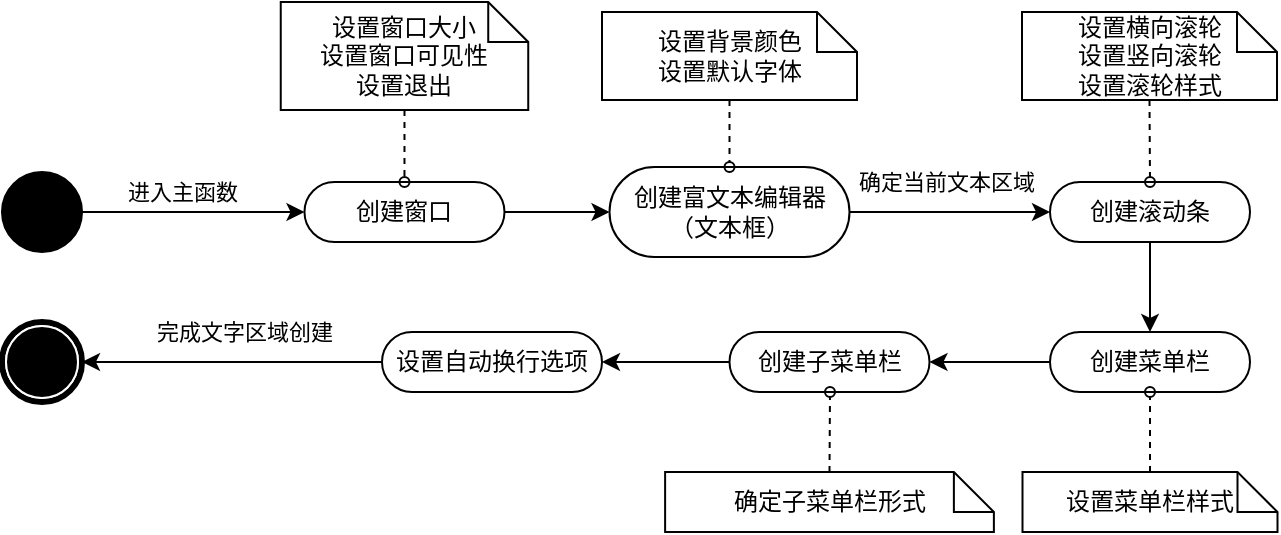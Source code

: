 <mxfile version="21.7.5" type="device">
  <diagram name="Page-1" id="58cdce13-f638-feb5-8d6f-7d28b1aa9fa0">
    <mxGraphModel dx="1195" dy="588" grid="1" gridSize="10" guides="1" tooltips="1" connect="1" arrows="1" fold="1" page="1" pageScale="1" pageWidth="1100" pageHeight="850" background="none" math="0" shadow="0">
      <root>
        <mxCell id="0" />
        <mxCell id="1" parent="0" />
        <mxCell id="6K78RNccK_dpXYwtGaOm-43" style="edgeStyle=orthogonalEdgeStyle;rounded=0;orthogonalLoop=1;jettySize=auto;html=1;entryX=0;entryY=0.5;entryDx=0;entryDy=0;" edge="1" parent="1" source="6K78RNccK_dpXYwtGaOm-3" target="6K78RNccK_dpXYwtGaOm-7">
          <mxGeometry relative="1" as="geometry" />
        </mxCell>
        <mxCell id="6K78RNccK_dpXYwtGaOm-44" value="进入主函数" style="edgeLabel;html=1;align=center;verticalAlign=middle;resizable=0;points=[];" vertex="1" connectable="0" parent="6K78RNccK_dpXYwtGaOm-43">
          <mxGeometry x="-0.089" y="-4" relative="1" as="geometry">
            <mxPoint x="-1" y="-14" as="offset" />
          </mxGeometry>
        </mxCell>
        <mxCell id="6K78RNccK_dpXYwtGaOm-3" value="" style="ellipse;whiteSpace=wrap;html=1;rounded=0;shadow=0;comic=0;labelBackgroundColor=none;strokeWidth=1;fillColor=#000000;fontFamily=Verdana;fontSize=12;align=center;" vertex="1" parent="1">
          <mxGeometry x="80" y="190" width="40" height="40" as="geometry" />
        </mxCell>
        <mxCell id="6K78RNccK_dpXYwtGaOm-29" style="edgeStyle=orthogonalEdgeStyle;rounded=0;orthogonalLoop=1;jettySize=auto;html=1;entryX=0.5;entryY=0;entryDx=0;entryDy=0;" edge="1" parent="1" source="6K78RNccK_dpXYwtGaOm-4" target="6K78RNccK_dpXYwtGaOm-5">
          <mxGeometry relative="1" as="geometry" />
        </mxCell>
        <mxCell id="6K78RNccK_dpXYwtGaOm-4" value="创建滚动条" style="rounded=1;whiteSpace=wrap;html=1;shadow=0;comic=0;labelBackgroundColor=none;strokeWidth=1;fontFamily=Verdana;fontSize=12;align=center;arcSize=50;" vertex="1" parent="1">
          <mxGeometry x="604" y="195" width="100" height="30" as="geometry" />
        </mxCell>
        <mxCell id="6K78RNccK_dpXYwtGaOm-33" style="edgeStyle=orthogonalEdgeStyle;rounded=0;orthogonalLoop=1;jettySize=auto;html=1;entryX=1;entryY=0.5;entryDx=0;entryDy=0;" edge="1" parent="1" source="6K78RNccK_dpXYwtGaOm-5" target="6K78RNccK_dpXYwtGaOm-32">
          <mxGeometry relative="1" as="geometry" />
        </mxCell>
        <mxCell id="6K78RNccK_dpXYwtGaOm-5" value="创建菜单栏" style="rounded=1;whiteSpace=wrap;html=1;shadow=0;comic=0;labelBackgroundColor=none;strokeWidth=1;fontFamily=Verdana;fontSize=12;align=center;arcSize=50;" vertex="1" parent="1">
          <mxGeometry x="604" y="270" width="100" height="30" as="geometry" />
        </mxCell>
        <mxCell id="6K78RNccK_dpXYwtGaOm-26" style="edgeStyle=orthogonalEdgeStyle;rounded=0;orthogonalLoop=1;jettySize=auto;html=1;entryX=0;entryY=0.5;entryDx=0;entryDy=0;" edge="1" parent="1" source="6K78RNccK_dpXYwtGaOm-6" target="6K78RNccK_dpXYwtGaOm-4">
          <mxGeometry relative="1" as="geometry" />
        </mxCell>
        <mxCell id="6K78RNccK_dpXYwtGaOm-49" value="确定当前文本区域" style="edgeLabel;html=1;align=center;verticalAlign=middle;resizable=0;points=[];" vertex="1" connectable="0" parent="6K78RNccK_dpXYwtGaOm-26">
          <mxGeometry x="-0.053" relative="1" as="geometry">
            <mxPoint y="-15" as="offset" />
          </mxGeometry>
        </mxCell>
        <mxCell id="6K78RNccK_dpXYwtGaOm-6" value="创建富文本编辑器（文本框）" style="rounded=1;whiteSpace=wrap;html=1;shadow=0;comic=0;labelBackgroundColor=none;strokeWidth=1;fontFamily=Verdana;fontSize=12;align=center;arcSize=50;" vertex="1" parent="1">
          <mxGeometry x="383.75" y="187.5" width="120" height="45" as="geometry" />
        </mxCell>
        <mxCell id="6K78RNccK_dpXYwtGaOm-13" style="edgeStyle=orthogonalEdgeStyle;rounded=0;orthogonalLoop=1;jettySize=auto;html=1;entryX=0;entryY=0.5;entryDx=0;entryDy=0;" edge="1" parent="1" source="6K78RNccK_dpXYwtGaOm-7" target="6K78RNccK_dpXYwtGaOm-6">
          <mxGeometry relative="1" as="geometry" />
        </mxCell>
        <mxCell id="6K78RNccK_dpXYwtGaOm-7" value="创建窗口" style="rounded=1;whiteSpace=wrap;html=1;shadow=0;comic=0;labelBackgroundColor=none;strokeWidth=1;fontFamily=Verdana;fontSize=12;align=center;arcSize=50;" vertex="1" parent="1">
          <mxGeometry x="231.24" y="195" width="100" height="30" as="geometry" />
        </mxCell>
        <mxCell id="6K78RNccK_dpXYwtGaOm-31" style="edgeStyle=orthogonalEdgeStyle;rounded=0;orthogonalLoop=1;jettySize=auto;html=1;entryX=1;entryY=0.5;entryDx=0;entryDy=0;" edge="1" parent="1" source="6K78RNccK_dpXYwtGaOm-11" target="6K78RNccK_dpXYwtGaOm-17">
          <mxGeometry relative="1" as="geometry" />
        </mxCell>
        <mxCell id="6K78RNccK_dpXYwtGaOm-42" value="完成文字区域创建" style="edgeLabel;html=1;align=center;verticalAlign=middle;resizable=0;points=[];" vertex="1" connectable="0" parent="6K78RNccK_dpXYwtGaOm-31">
          <mxGeometry x="-0.071" relative="1" as="geometry">
            <mxPoint y="-15" as="offset" />
          </mxGeometry>
        </mxCell>
        <mxCell id="6K78RNccK_dpXYwtGaOm-11" value="设置自动换行选项" style="rounded=1;whiteSpace=wrap;html=1;shadow=0;comic=0;labelBackgroundColor=none;strokeWidth=1;fontFamily=Verdana;fontSize=12;align=center;arcSize=50;" vertex="1" parent="1">
          <mxGeometry x="270" y="270" width="110" height="30" as="geometry" />
        </mxCell>
        <mxCell id="6K78RNccK_dpXYwtGaOm-17" value="" style="shape=mxgraph.bpmn.shape;html=1;verticalLabelPosition=bottom;labelBackgroundColor=#ffffff;verticalAlign=top;perimeter=ellipsePerimeter;outline=end;symbol=terminate;rounded=0;shadow=0;comic=0;strokeWidth=1;fontFamily=Verdana;fontSize=12;align=center;" vertex="1" parent="1">
          <mxGeometry x="80" y="265" width="40" height="40" as="geometry" />
        </mxCell>
        <mxCell id="6K78RNccK_dpXYwtGaOm-19" value="设置背景颜色&lt;br&gt;设置默认字体" style="shape=note;whiteSpace=wrap;html=1;rounded=0;shadow=0;comic=0;labelBackgroundColor=none;strokeWidth=1;fontFamily=Verdana;fontSize=12;align=center;size=20;" vertex="1" parent="1">
          <mxGeometry x="380" y="110" width="127.5" height="44" as="geometry" />
        </mxCell>
        <mxCell id="6K78RNccK_dpXYwtGaOm-20" style="edgeStyle=none;rounded=0;html=1;dashed=1;labelBackgroundColor=none;startArrow=none;startFill=0;startSize=5;endArrow=oval;endFill=0;endSize=5;jettySize=auto;orthogonalLoop=1;strokeWidth=1;fontFamily=Verdana;fontSize=12;exitX=0.5;exitY=1;exitDx=0;exitDy=0;exitPerimeter=0;entryX=0.5;entryY=0;entryDx=0;entryDy=0;" edge="1" parent="1" source="6K78RNccK_dpXYwtGaOm-19" target="6K78RNccK_dpXYwtGaOm-6">
          <mxGeometry relative="1" as="geometry">
            <mxPoint x="293.75" y="140" as="sourcePoint" />
            <mxPoint x="323.75" y="180" as="targetPoint" />
          </mxGeometry>
        </mxCell>
        <mxCell id="6K78RNccK_dpXYwtGaOm-22" style="edgeStyle=none;rounded=0;html=1;dashed=1;labelBackgroundColor=none;startArrow=none;startFill=0;startSize=5;endArrow=oval;endFill=0;endSize=5;jettySize=auto;orthogonalLoop=1;strokeWidth=1;fontFamily=Verdana;fontSize=12;exitX=0.5;exitY=1;exitDx=0;exitDy=0;exitPerimeter=0;entryX=0.5;entryY=0;entryDx=0;entryDy=0;" edge="1" parent="1" source="6K78RNccK_dpXYwtGaOm-23" target="6K78RNccK_dpXYwtGaOm-7">
          <mxGeometry relative="1" as="geometry">
            <mxPoint x="190" y="120" as="sourcePoint" />
            <mxPoint x="200" y="180" as="targetPoint" />
          </mxGeometry>
        </mxCell>
        <mxCell id="6K78RNccK_dpXYwtGaOm-23" value="设置窗口大小&lt;br&gt;设置窗口可见性&lt;br&gt;设置退出" style="shape=note;whiteSpace=wrap;html=1;rounded=0;shadow=0;comic=0;labelBackgroundColor=none;strokeWidth=1;fontFamily=Verdana;fontSize=12;align=center;size=20;" vertex="1" parent="1">
          <mxGeometry x="219.37" y="105" width="123.75" height="54" as="geometry" />
        </mxCell>
        <mxCell id="6K78RNccK_dpXYwtGaOm-34" style="edgeStyle=orthogonalEdgeStyle;rounded=0;orthogonalLoop=1;jettySize=auto;html=1;entryX=1;entryY=0.5;entryDx=0;entryDy=0;" edge="1" parent="1" source="6K78RNccK_dpXYwtGaOm-32" target="6K78RNccK_dpXYwtGaOm-11">
          <mxGeometry relative="1" as="geometry" />
        </mxCell>
        <mxCell id="6K78RNccK_dpXYwtGaOm-32" value="创建子菜单栏" style="rounded=1;whiteSpace=wrap;html=1;shadow=0;comic=0;labelBackgroundColor=none;strokeWidth=1;fontFamily=Verdana;fontSize=12;align=center;arcSize=50;" vertex="1" parent="1">
          <mxGeometry x="443.75" y="270" width="100" height="30" as="geometry" />
        </mxCell>
        <mxCell id="6K78RNccK_dpXYwtGaOm-38" value="设置横向滚轮&lt;br&gt;设置竖向滚轮&lt;br&gt;设置滚轮样式" style="shape=note;whiteSpace=wrap;html=1;rounded=0;shadow=0;comic=0;labelBackgroundColor=none;strokeWidth=1;fontFamily=Verdana;fontSize=12;align=center;size=20;" vertex="1" parent="1">
          <mxGeometry x="590" y="110" width="127.5" height="44" as="geometry" />
        </mxCell>
        <mxCell id="6K78RNccK_dpXYwtGaOm-39" style="edgeStyle=none;rounded=0;html=1;dashed=1;labelBackgroundColor=none;startArrow=none;startFill=0;startSize=5;endArrow=oval;endFill=0;endSize=5;jettySize=auto;orthogonalLoop=1;strokeWidth=1;fontFamily=Verdana;fontSize=12;exitX=0.5;exitY=1;exitDx=0;exitDy=0;exitPerimeter=0;entryX=0.5;entryY=0;entryDx=0;entryDy=0;" edge="1" parent="1" source="6K78RNccK_dpXYwtGaOm-38" target="6K78RNccK_dpXYwtGaOm-4">
          <mxGeometry relative="1" as="geometry">
            <mxPoint x="514" y="164" as="sourcePoint" />
            <mxPoint x="514" y="198" as="targetPoint" />
          </mxGeometry>
        </mxCell>
        <mxCell id="6K78RNccK_dpXYwtGaOm-45" value="确定子菜单栏形式" style="shape=note;whiteSpace=wrap;html=1;rounded=0;shadow=0;comic=0;labelBackgroundColor=none;strokeWidth=1;fontFamily=Verdana;fontSize=12;align=center;size=20;" vertex="1" parent="1">
          <mxGeometry x="411.56" y="340" width="164.38" height="30" as="geometry" />
        </mxCell>
        <mxCell id="6K78RNccK_dpXYwtGaOm-46" value="设置菜单栏样式" style="shape=note;whiteSpace=wrap;html=1;rounded=0;shadow=0;comic=0;labelBackgroundColor=none;strokeWidth=1;fontFamily=Verdana;fontSize=12;align=center;size=20;" vertex="1" parent="1">
          <mxGeometry x="590.25" y="340" width="127.5" height="30" as="geometry" />
        </mxCell>
        <mxCell id="6K78RNccK_dpXYwtGaOm-47" style="edgeStyle=none;rounded=0;html=1;dashed=1;labelBackgroundColor=none;startArrow=none;startFill=0;startSize=5;endArrow=oval;endFill=0;endSize=5;jettySize=auto;orthogonalLoop=1;strokeWidth=1;fontFamily=Verdana;fontSize=12;exitX=0.5;exitY=0;exitDx=0;exitDy=0;exitPerimeter=0;entryX=0.5;entryY=1;entryDx=0;entryDy=0;" edge="1" parent="1" source="6K78RNccK_dpXYwtGaOm-46" target="6K78RNccK_dpXYwtGaOm-5">
          <mxGeometry relative="1" as="geometry">
            <mxPoint x="664" y="164" as="sourcePoint" />
            <mxPoint x="664" y="205" as="targetPoint" />
          </mxGeometry>
        </mxCell>
        <mxCell id="6K78RNccK_dpXYwtGaOm-48" style="edgeStyle=none;rounded=0;html=1;dashed=1;labelBackgroundColor=none;startArrow=none;startFill=0;startSize=5;endArrow=oval;endFill=0;endSize=5;jettySize=auto;orthogonalLoop=1;strokeWidth=1;fontFamily=Verdana;fontSize=12;exitX=0.5;exitY=0;exitDx=0;exitDy=0;exitPerimeter=0;" edge="1" parent="1" source="6K78RNccK_dpXYwtGaOm-45">
          <mxGeometry relative="1" as="geometry">
            <mxPoint x="493.23" y="340" as="sourcePoint" />
            <mxPoint x="494" y="300" as="targetPoint" />
          </mxGeometry>
        </mxCell>
      </root>
    </mxGraphModel>
  </diagram>
</mxfile>
